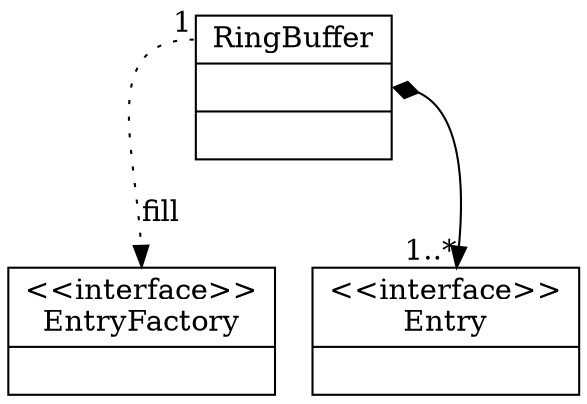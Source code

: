 digraph Distruptor {
    RingBuffer[shape=record, label="{<r0> RingBuffer | <r1> | <r2>}"];
        EntryFactory [shape=record, label="{<r0> \<\<interface\>\>\nEntryFactory | <r1>}"];
        RingBuffer -> EntryFactory[style=dotted, label=fill, tailport=<r0>, headport=<r0>, taillabel=1];
        RingBuffer -> Entry[headlabel="1..*", tailport=<r1>, dir=both, arrowtail=diamond];
        Entry [shape=record, label="{<r0> \<\<interface\>\>\nEntry | <r1>}"];
}
